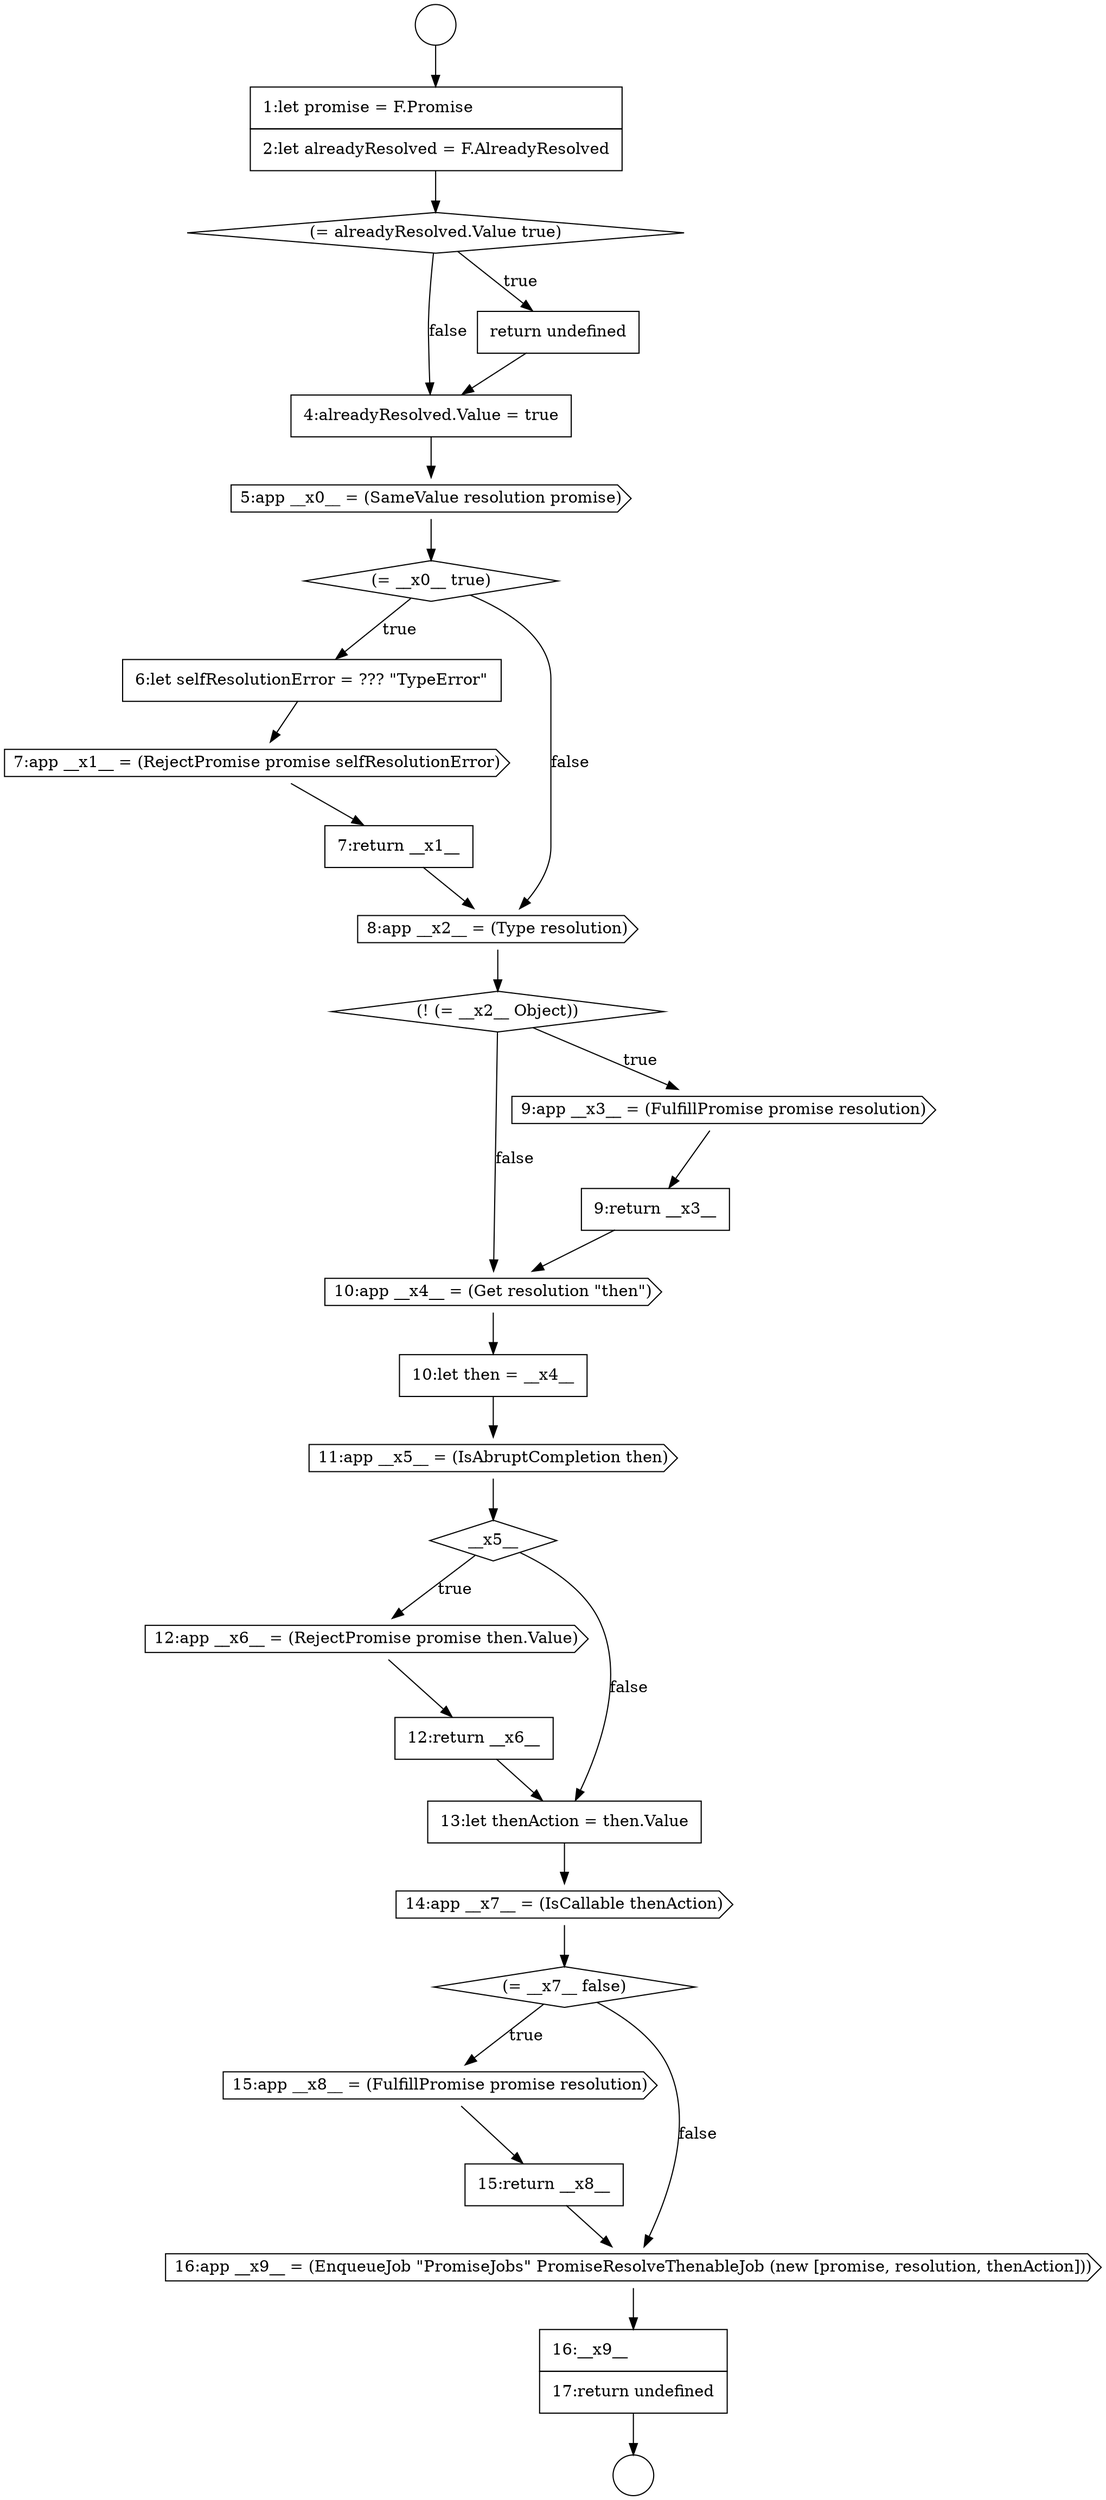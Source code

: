 digraph {
  node15568 [shape=cds, label=<<font color="black">11:app __x5__ = (IsAbruptCompletion then)</font>> color="black" fillcolor="white" style=filled]
  node15552 [shape=circle label=" " color="black" fillcolor="white" style=filled]
  node15575 [shape=cds, label=<<font color="black">15:app __x8__ = (FulfillPromise promise resolution)</font>> color="black" fillcolor="white" style=filled]
  node15566 [shape=cds, label=<<font color="black">10:app __x4__ = (Get resolution &quot;then&quot;)</font>> color="black" fillcolor="white" style=filled]
  node15571 [shape=none, margin=0, label=<<font color="black">
    <table border="0" cellborder="1" cellspacing="0" cellpadding="10">
      <tr><td align="left">12:return __x6__</td></tr>
    </table>
  </font>> color="black" fillcolor="white" style=filled]
  node15551 [shape=circle label=" " color="black" fillcolor="white" style=filled]
  node15556 [shape=none, margin=0, label=<<font color="black">
    <table border="0" cellborder="1" cellspacing="0" cellpadding="10">
      <tr><td align="left">4:alreadyResolved.Value = true</td></tr>
    </table>
  </font>> color="black" fillcolor="white" style=filled]
  node15557 [shape=cds, label=<<font color="black">5:app __x0__ = (SameValue resolution promise)</font>> color="black" fillcolor="white" style=filled]
  node15553 [shape=none, margin=0, label=<<font color="black">
    <table border="0" cellborder="1" cellspacing="0" cellpadding="10">
      <tr><td align="left">1:let promise = F.Promise</td></tr>
      <tr><td align="left">2:let alreadyResolved = F.AlreadyResolved</td></tr>
    </table>
  </font>> color="black" fillcolor="white" style=filled]
  node15564 [shape=cds, label=<<font color="black">9:app __x3__ = (FulfillPromise promise resolution)</font>> color="black" fillcolor="white" style=filled]
  node15558 [shape=diamond, label=<<font color="black">(= __x0__ true)</font>> color="black" fillcolor="white" style=filled]
  node15573 [shape=cds, label=<<font color="black">14:app __x7__ = (IsCallable thenAction)</font>> color="black" fillcolor="white" style=filled]
  node15554 [shape=diamond, label=<<font color="black">(= alreadyResolved.Value true)</font>> color="black" fillcolor="white" style=filled]
  node15569 [shape=diamond, label=<<font color="black">__x5__</font>> color="black" fillcolor="white" style=filled]
  node15574 [shape=diamond, label=<<font color="black">(= __x7__ false)</font>> color="black" fillcolor="white" style=filled]
  node15563 [shape=diamond, label=<<font color="black">(! (= __x2__ Object))</font>> color="black" fillcolor="white" style=filled]
  node15559 [shape=none, margin=0, label=<<font color="black">
    <table border="0" cellborder="1" cellspacing="0" cellpadding="10">
      <tr><td align="left">6:let selfResolutionError = ??? &quot;TypeError&quot;</td></tr>
    </table>
  </font>> color="black" fillcolor="white" style=filled]
  node15578 [shape=none, margin=0, label=<<font color="black">
    <table border="0" cellborder="1" cellspacing="0" cellpadding="10">
      <tr><td align="left">16:__x9__</td></tr>
      <tr><td align="left">17:return undefined</td></tr>
    </table>
  </font>> color="black" fillcolor="white" style=filled]
  node15555 [shape=none, margin=0, label=<<font color="black">
    <table border="0" cellborder="1" cellspacing="0" cellpadding="10">
      <tr><td align="left">return undefined</td></tr>
    </table>
  </font>> color="black" fillcolor="white" style=filled]
  node15560 [shape=cds, label=<<font color="black">7:app __x1__ = (RejectPromise promise selfResolutionError)</font>> color="black" fillcolor="white" style=filled]
  node15567 [shape=none, margin=0, label=<<font color="black">
    <table border="0" cellborder="1" cellspacing="0" cellpadding="10">
      <tr><td align="left">10:let then = __x4__</td></tr>
    </table>
  </font>> color="black" fillcolor="white" style=filled]
  node15570 [shape=cds, label=<<font color="black">12:app __x6__ = (RejectPromise promise then.Value)</font>> color="black" fillcolor="white" style=filled]
  node15562 [shape=cds, label=<<font color="black">8:app __x2__ = (Type resolution)</font>> color="black" fillcolor="white" style=filled]
  node15577 [shape=cds, label=<<font color="black">16:app __x9__ = (EnqueueJob &quot;PromiseJobs&quot; PromiseResolveThenableJob (new [promise, resolution, thenAction]))</font>> color="black" fillcolor="white" style=filled]
  node15576 [shape=none, margin=0, label=<<font color="black">
    <table border="0" cellborder="1" cellspacing="0" cellpadding="10">
      <tr><td align="left">15:return __x8__</td></tr>
    </table>
  </font>> color="black" fillcolor="white" style=filled]
  node15561 [shape=none, margin=0, label=<<font color="black">
    <table border="0" cellborder="1" cellspacing="0" cellpadding="10">
      <tr><td align="left">7:return __x1__</td></tr>
    </table>
  </font>> color="black" fillcolor="white" style=filled]
  node15572 [shape=none, margin=0, label=<<font color="black">
    <table border="0" cellborder="1" cellspacing="0" cellpadding="10">
      <tr><td align="left">13:let thenAction = then.Value</td></tr>
    </table>
  </font>> color="black" fillcolor="white" style=filled]
  node15565 [shape=none, margin=0, label=<<font color="black">
    <table border="0" cellborder="1" cellspacing="0" cellpadding="10">
      <tr><td align="left">9:return __x3__</td></tr>
    </table>
  </font>> color="black" fillcolor="white" style=filled]
  node15578 -> node15552 [ color="black"]
  node15571 -> node15572 [ color="black"]
  node15574 -> node15575 [label=<<font color="black">true</font>> color="black"]
  node15574 -> node15577 [label=<<font color="black">false</font>> color="black"]
  node15554 -> node15555 [label=<<font color="black">true</font>> color="black"]
  node15554 -> node15556 [label=<<font color="black">false</font>> color="black"]
  node15556 -> node15557 [ color="black"]
  node15570 -> node15571 [ color="black"]
  node15558 -> node15559 [label=<<font color="black">true</font>> color="black"]
  node15558 -> node15562 [label=<<font color="black">false</font>> color="black"]
  node15577 -> node15578 [ color="black"]
  node15572 -> node15573 [ color="black"]
  node15563 -> node15564 [label=<<font color="black">true</font>> color="black"]
  node15563 -> node15566 [label=<<font color="black">false</font>> color="black"]
  node15576 -> node15577 [ color="black"]
  node15560 -> node15561 [ color="black"]
  node15557 -> node15558 [ color="black"]
  node15567 -> node15568 [ color="black"]
  node15573 -> node15574 [ color="black"]
  node15565 -> node15566 [ color="black"]
  node15575 -> node15576 [ color="black"]
  node15555 -> node15556 [ color="black"]
  node15551 -> node15553 [ color="black"]
  node15568 -> node15569 [ color="black"]
  node15553 -> node15554 [ color="black"]
  node15569 -> node15570 [label=<<font color="black">true</font>> color="black"]
  node15569 -> node15572 [label=<<font color="black">false</font>> color="black"]
  node15566 -> node15567 [ color="black"]
  node15561 -> node15562 [ color="black"]
  node15562 -> node15563 [ color="black"]
  node15564 -> node15565 [ color="black"]
  node15559 -> node15560 [ color="black"]
}
